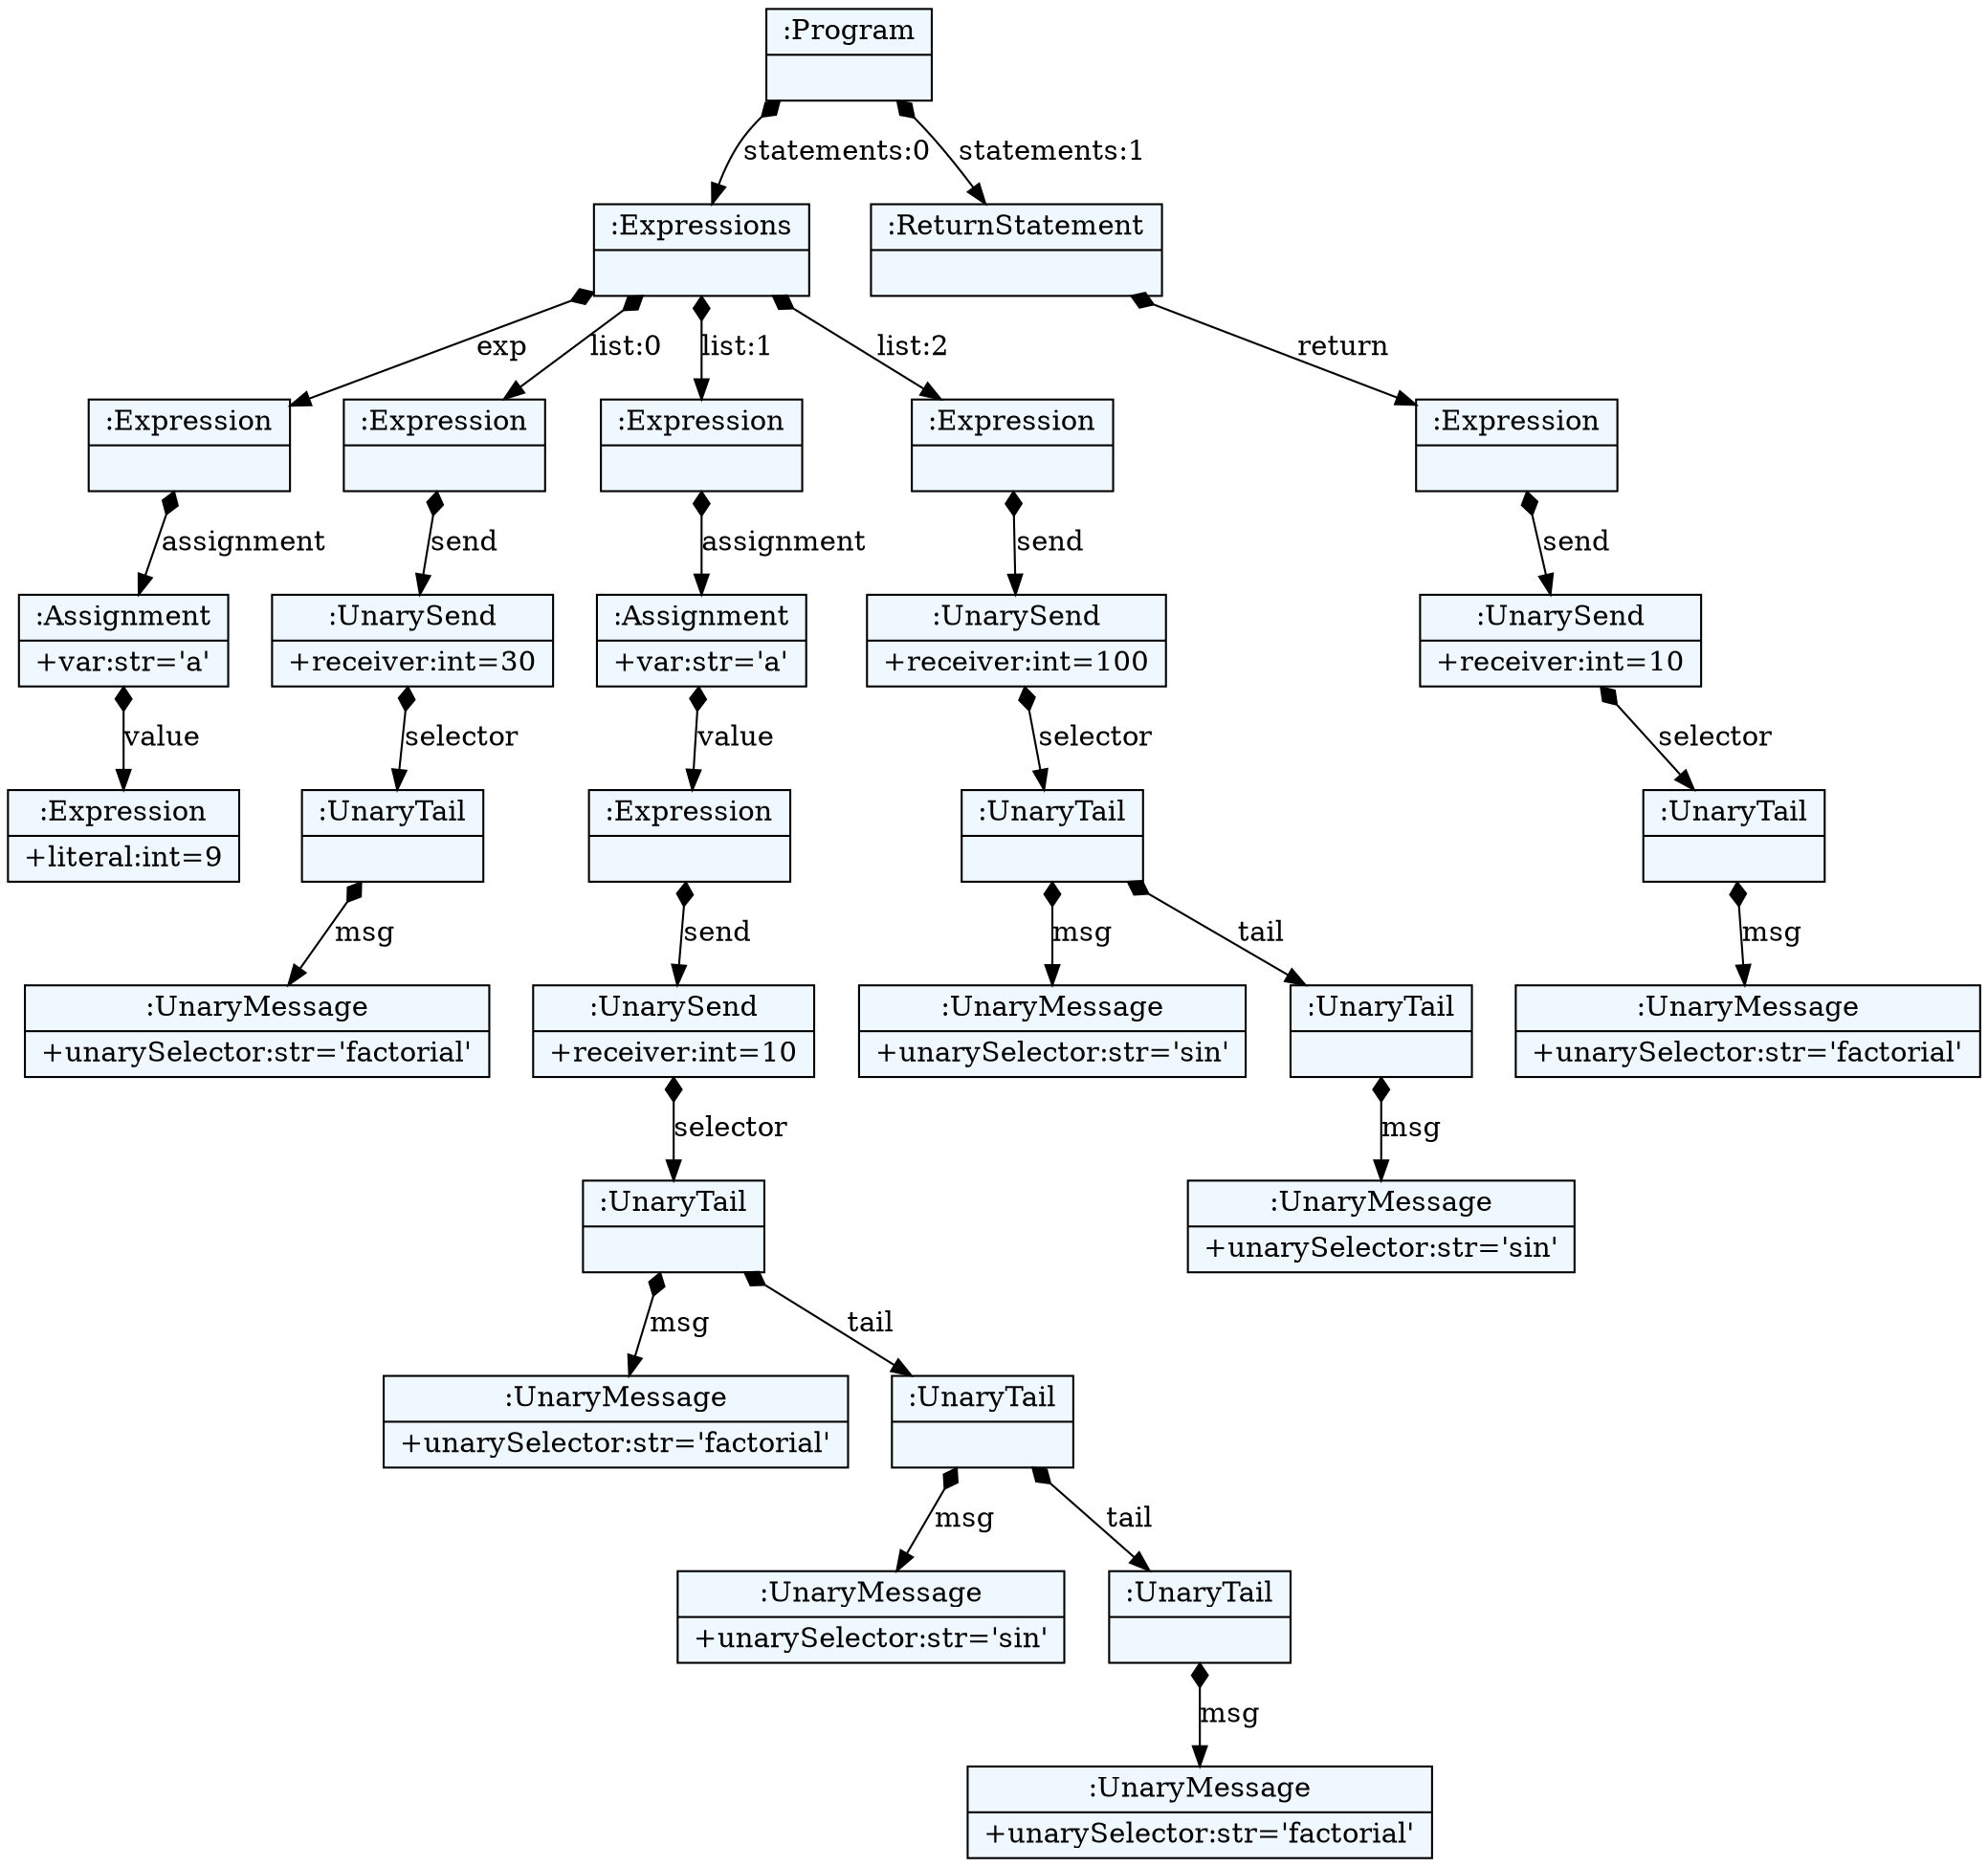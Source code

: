 
    digraph textX {
    fontname = "Bitstream Vera Sans"
    fontsize = 8
    node[
        shape=record,
        style=filled,
        fillcolor=aliceblue
    ]
    nodesep = 0.3
    edge[dir=black,arrowtail=empty]


2161846537128 -> 2161944116304 [label="statements:0" arrowtail=diamond dir=both]
2161944116304 -> 2161944116416 [label="exp" arrowtail=diamond dir=both]
2161944116416 -> 2161944114008 [label="assignment" arrowtail=diamond dir=both]
2161944114008 -> 2161944117032 [label="value" arrowtail=diamond dir=both]
2161944117032[label="{:Expression|+literal:int=9\l}"]
2161944114008[label="{:Assignment|+var:str='a'\l}"]
2161944116416[label="{:Expression|}"]
2161944116304 -> 2161944113672 [label="list:0" arrowtail=diamond dir=both]
2161944113672 -> 2161944116864 [label="send" arrowtail=diamond dir=both]
2161944116864 -> 2161944116920 [label="selector" arrowtail=diamond dir=both]
2161944116920 -> 2161944116808 [label="msg" arrowtail=diamond dir=both]
2161944116808[label="{:UnaryMessage|+unarySelector:str='factorial'\l}"]
2161944116920[label="{:UnaryTail|}"]
2161944116864[label="{:UnarySend|+receiver:int=30\l}"]
2161944113672[label="{:Expression|}"]
2161944116304 -> 2161944116248 [label="list:1" arrowtail=diamond dir=both]
2161944116248 -> 2161944116976 [label="assignment" arrowtail=diamond dir=both]
2161944116976 -> 2161944116752 [label="value" arrowtail=diamond dir=both]
2161944116752 -> 2161944116640 [label="send" arrowtail=diamond dir=both]
2161944116640 -> 2161944899712 [label="selector" arrowtail=diamond dir=both]
2161944899712 -> 2161944899936 [label="msg" arrowtail=diamond dir=both]
2161944899936[label="{:UnaryMessage|+unarySelector:str='factorial'\l}"]
2161944899712 -> 2161944899880 [label="tail" arrowtail=diamond dir=both]
2161944899880 -> 2161944901616 [label="msg" arrowtail=diamond dir=both]
2161944901616[label="{:UnaryMessage|+unarySelector:str='sin'\l}"]
2161944899880 -> 2161944900776 [label="tail" arrowtail=diamond dir=both]
2161944900776 -> 2161944900720 [label="msg" arrowtail=diamond dir=both]
2161944900720[label="{:UnaryMessage|+unarySelector:str='factorial'\l}"]
2161944900776[label="{:UnaryTail|}"]
2161944899880[label="{:UnaryTail|}"]
2161944899712[label="{:UnaryTail|}"]
2161944116640[label="{:UnarySend|+receiver:int=10\l}"]
2161944116752[label="{:Expression|}"]
2161944116976[label="{:Assignment|+var:str='a'\l}"]
2161944116248[label="{:Expression|}"]
2161944116304 -> 2161944115296 [label="list:2" arrowtail=diamond dir=both]
2161944115296 -> 2161944117200 [label="send" arrowtail=diamond dir=both]
2161944117200 -> 2161944116584 [label="selector" arrowtail=diamond dir=both]
2161944116584 -> 2161944899768 [label="msg" arrowtail=diamond dir=both]
2161944899768[label="{:UnaryMessage|+unarySelector:str='sin'\l}"]
2161944116584 -> 2161944899824 [label="tail" arrowtail=diamond dir=both]
2161944899824 -> 2161944900496 [label="msg" arrowtail=diamond dir=both]
2161944900496[label="{:UnaryMessage|+unarySelector:str='sin'\l}"]
2161944899824[label="{:UnaryTail|}"]
2161944116584[label="{:UnaryTail|}"]
2161944117200[label="{:UnarySend|+receiver:int=100\l}"]
2161944115296[label="{:Expression|}"]
2161944116304[label="{:Expressions|}"]
2161846537128 -> 2161944113392 [label="statements:1" arrowtail=diamond dir=both]
2161944113392 -> 2161944117088 [label="return" arrowtail=diamond dir=both]
2161944117088 -> 2161944116528 [label="send" arrowtail=diamond dir=both]
2161944116528 -> 2161944900608 [label="selector" arrowtail=diamond dir=both]
2161944900608 -> 2161944901224 [label="msg" arrowtail=diamond dir=both]
2161944901224[label="{:UnaryMessage|+unarySelector:str='factorial'\l}"]
2161944900608[label="{:UnaryTail|}"]
2161944116528[label="{:UnarySend|+receiver:int=10\l}"]
2161944117088[label="{:Expression|}"]
2161944113392[label="{:ReturnStatement|}"]
2161846537128[label="{:Program|}"]

}
